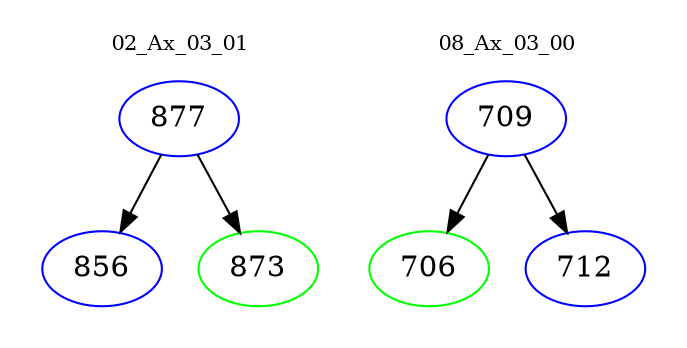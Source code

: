 digraph{
subgraph cluster_0 {
color = white
label = "02_Ax_03_01";
fontsize=10;
T0_877 [label="877", color="blue"]
T0_877 -> T0_856 [color="black"]
T0_856 [label="856", color="blue"]
T0_877 -> T0_873 [color="black"]
T0_873 [label="873", color="green"]
}
subgraph cluster_1 {
color = white
label = "08_Ax_03_00";
fontsize=10;
T1_709 [label="709", color="blue"]
T1_709 -> T1_706 [color="black"]
T1_706 [label="706", color="green"]
T1_709 -> T1_712 [color="black"]
T1_712 [label="712", color="blue"]
}
}

